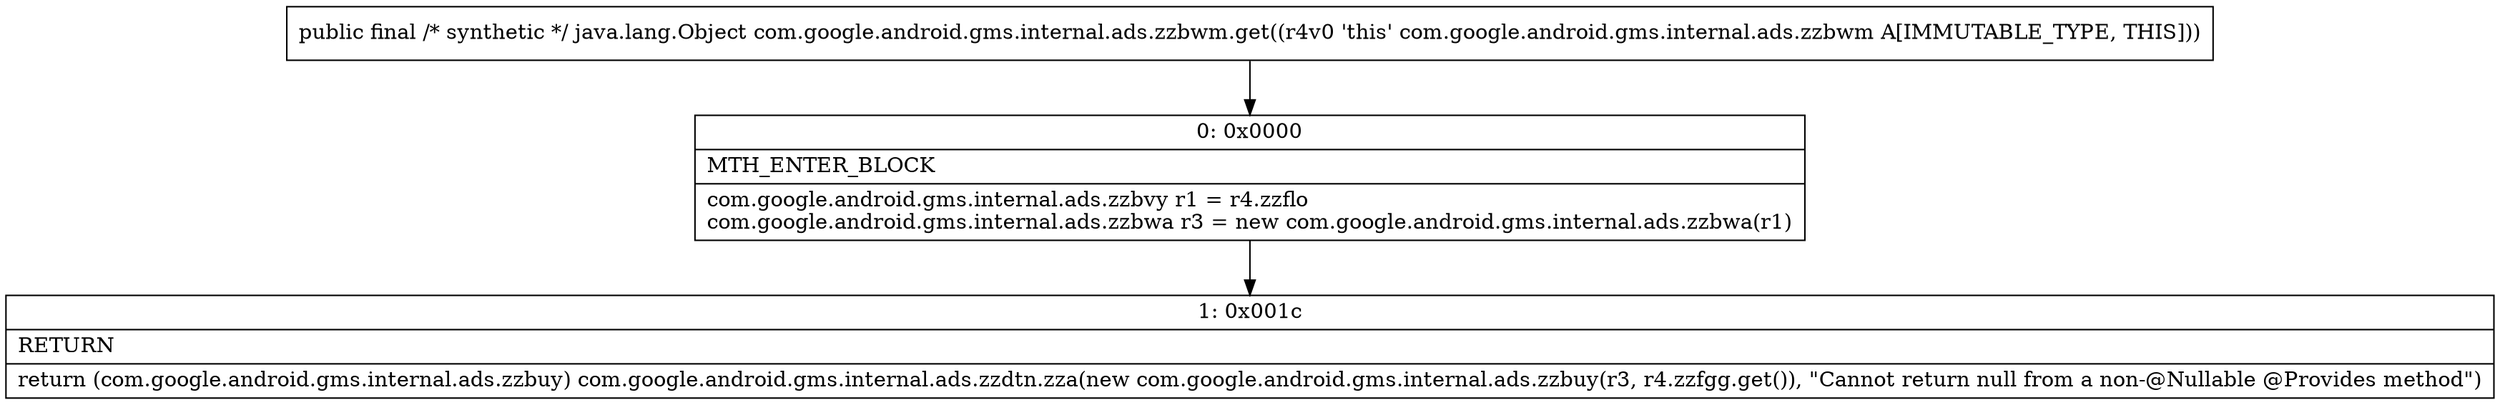 digraph "CFG forcom.google.android.gms.internal.ads.zzbwm.get()Ljava\/lang\/Object;" {
Node_0 [shape=record,label="{0\:\ 0x0000|MTH_ENTER_BLOCK\l|com.google.android.gms.internal.ads.zzbvy r1 = r4.zzflo\lcom.google.android.gms.internal.ads.zzbwa r3 = new com.google.android.gms.internal.ads.zzbwa(r1)\l}"];
Node_1 [shape=record,label="{1\:\ 0x001c|RETURN\l|return (com.google.android.gms.internal.ads.zzbuy) com.google.android.gms.internal.ads.zzdtn.zza(new com.google.android.gms.internal.ads.zzbuy(r3, r4.zzfgg.get()), \"Cannot return null from a non\-@Nullable @Provides method\")\l}"];
MethodNode[shape=record,label="{public final \/* synthetic *\/ java.lang.Object com.google.android.gms.internal.ads.zzbwm.get((r4v0 'this' com.google.android.gms.internal.ads.zzbwm A[IMMUTABLE_TYPE, THIS])) }"];
MethodNode -> Node_0;
Node_0 -> Node_1;
}


